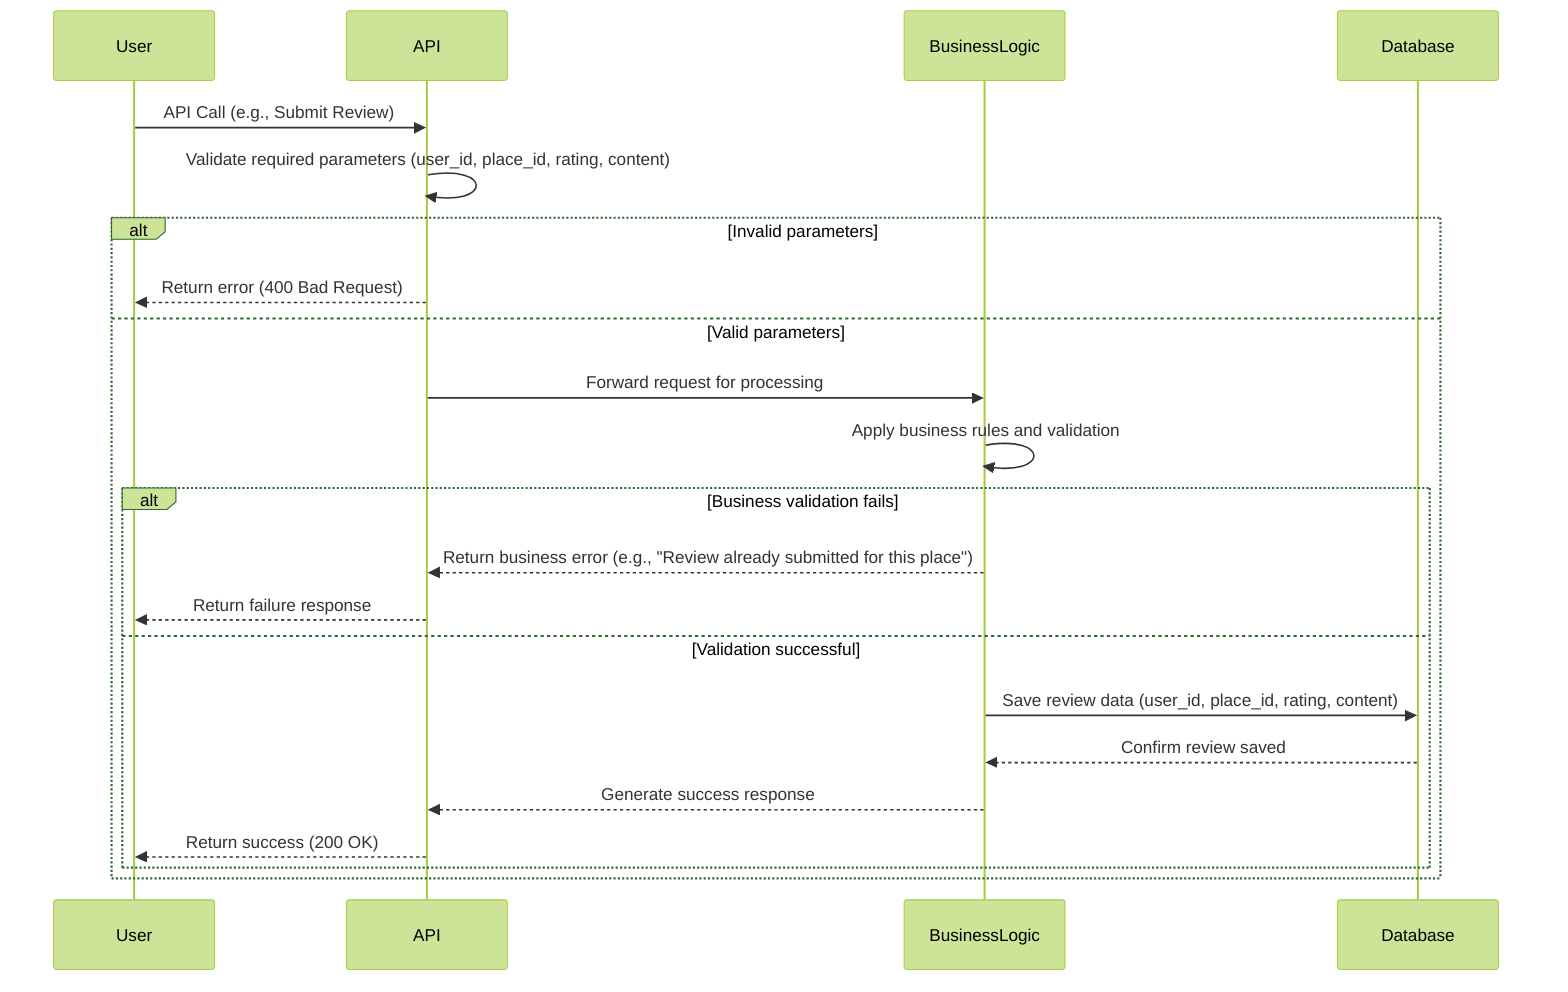 ---
config:
  theme: forest
---
sequenceDiagram
participant User
participant API
participant BusinessLogic
participant Database
User->>API: API Call (e.g., Submit Review)
API->>API: Validate required parameters (user_id, place_id, rating, content)
alt Invalid parameters
    API-->>User: Return error (400 Bad Request)
else Valid parameters
    API->>BusinessLogic: Forward request for processing
    BusinessLogic->>BusinessLogic: Apply business rules and validation
    alt Business validation fails
        BusinessLogic-->>API: Return business error (e.g., "Review already submitted for this place")
        API-->>User: Return failure response
    else Validation successful
        BusinessLogic->>Database: Save review data (user_id, place_id, rating, content)
        Database-->>BusinessLogic: Confirm review saved
        BusinessLogic-->>API: Generate success response
        API-->>User: Return success (200 OK)
    end
end